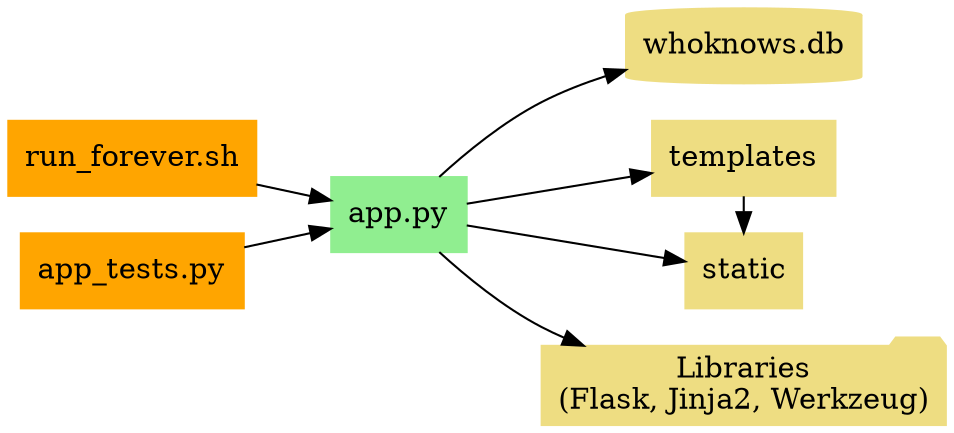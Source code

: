 digraph G {
    rankdir=LR;
    node [shape=box, style=filled, color=lightblue];


    run_forever [label="run_forever.sh", color=orange];
    app [label="app.py", color=lightgreen];
    tests [label="app_tests.py", color=orange];
    db [label="whoknows.db", shape=cylinder, color=lightgoldenrod];
    templates [label="templates", color=lightgoldenrod];
    static [label="static", color=lightgoldenrod];
    libraries [label="Libraries\n(Flask, Jinja2, Werkzeug)", shape=folder, color=lightgoldenrod];

    run_forever -> app;       // shell script kører app.py
    tests -> app;             // testscript afhænger af app.py
    app -> templates;         // app.py loader templates
    app -> static;            // app.py loader statiske filer (CSS, billeder)
    app -> db;                // app.py læser/skriver database
    app -> libraries;         // app.py bruger eksterne biblioteker
    templates -> static;      // templates afhænger af CSS/images
    
    { rank=same; run_forever; tests }
    { rank=same; templates; static; libraries; db }
}

